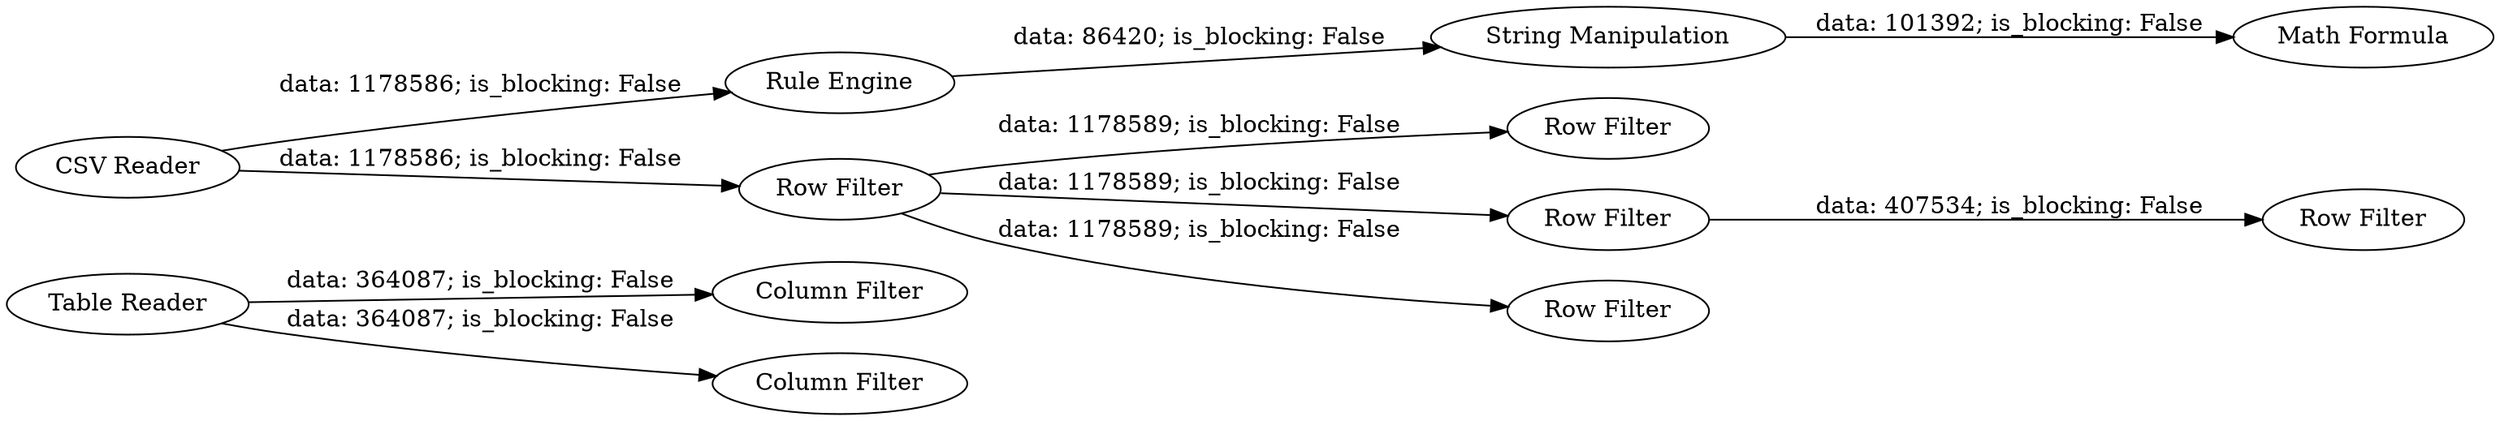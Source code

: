 digraph {
	"7223821750316977611_33" [label="Column Filter"]
	"7223821750316977611_34" [label="Rule Engine"]
	"7223821750316977611_32" [label="Column Filter"]
	"7223821750316977611_26" [label="Table Reader"]
	"7223821750316977611_28" [label="Row Filter"]
	"7223821750316977611_36" [label="Math Formula"]
	"7223821750316977611_35" [label="String Manipulation"]
	"7223821750316977611_29" [label="Row Filter"]
	"7223821750316977611_27" [label="Row Filter"]
	"7223821750316977611_30" [label="Row Filter"]
	"7223821750316977611_31" [label="Row Filter"]
	"7223821750316977611_25" [label="CSV Reader"]
	"7223821750316977611_29" -> "7223821750316977611_30" [label="data: 407534; is_blocking: False"]
	"7223821750316977611_34" -> "7223821750316977611_35" [label="data: 86420; is_blocking: False"]
	"7223821750316977611_25" -> "7223821750316977611_27" [label="data: 1178586; is_blocking: False"]
	"7223821750316977611_26" -> "7223821750316977611_33" [label="data: 364087; is_blocking: False"]
	"7223821750316977611_27" -> "7223821750316977611_31" [label="data: 1178589; is_blocking: False"]
	"7223821750316977611_25" -> "7223821750316977611_34" [label="data: 1178586; is_blocking: False"]
	"7223821750316977611_27" -> "7223821750316977611_29" [label="data: 1178589; is_blocking: False"]
	"7223821750316977611_27" -> "7223821750316977611_28" [label="data: 1178589; is_blocking: False"]
	"7223821750316977611_35" -> "7223821750316977611_36" [label="data: 101392; is_blocking: False"]
	"7223821750316977611_26" -> "7223821750316977611_32" [label="data: 364087; is_blocking: False"]
	rankdir=LR
}
